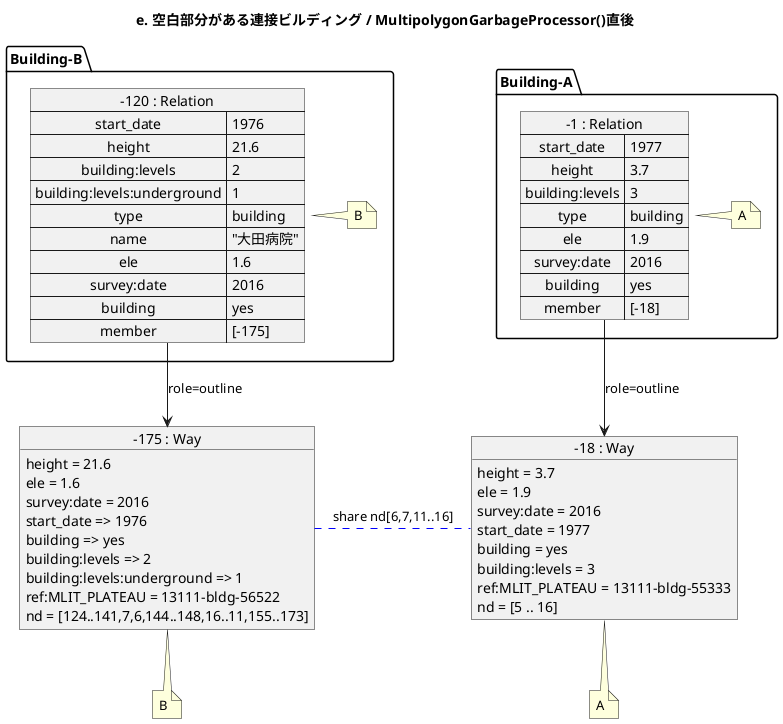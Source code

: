 ﻿@startuml
title e. 空白部分がある連接ビルディング / MultipolygonGarbageProcessor()直後

object "-18 : Way" as Way_18 {
  height = 3.7
  ele = 1.9
  survey:date = 2016
  start_date = 1977
  building = yes
  building:levels = 3
  ref:MLIT_PLATEAU = 13111-bldg-55333
  nd = [5 .. 16]
}
note bottom : A

object "-175 : Way" as Way_175 {
  height = 21.6
  ele = 1.6
  survey:date = 2016
  start_date => 1976
  building => yes
  building:levels => 2
  building:levels:underground => 1
  ref:MLIT_PLATEAU = 13111-bldg-56522
  nd = [124..141,7,6,144..148,16..11,155..173]
}
note bottom : B

Way_175 .[#blue] Way_18 : share nd[6,7,11..16]

package Building-A {
  map "-1 : Relation" as Relation_1 {
    start_date => 1977
    height => 3.7
    building:levels => 3
    type => building
    ele => 1.9
    survey:date => 2016
    building => yes
    member => [-18]
  }
  note right : A
  Relation_1::member --> Way_18 : role=outline
}
package Building-B {
  map "-120 : Relation" as Relation_120 {
    start_date => 1976
    height => 21.6
    building:levels => 2
    building:levels:underground => 1
    type => building
    name => "大田病院"
    ele => 1.6
    survey:date => 2016
    building => yes
    member => [-175]
  }
  note right : B
  Relation_120::member --> Way_175 : role=outline
}
@enduml
